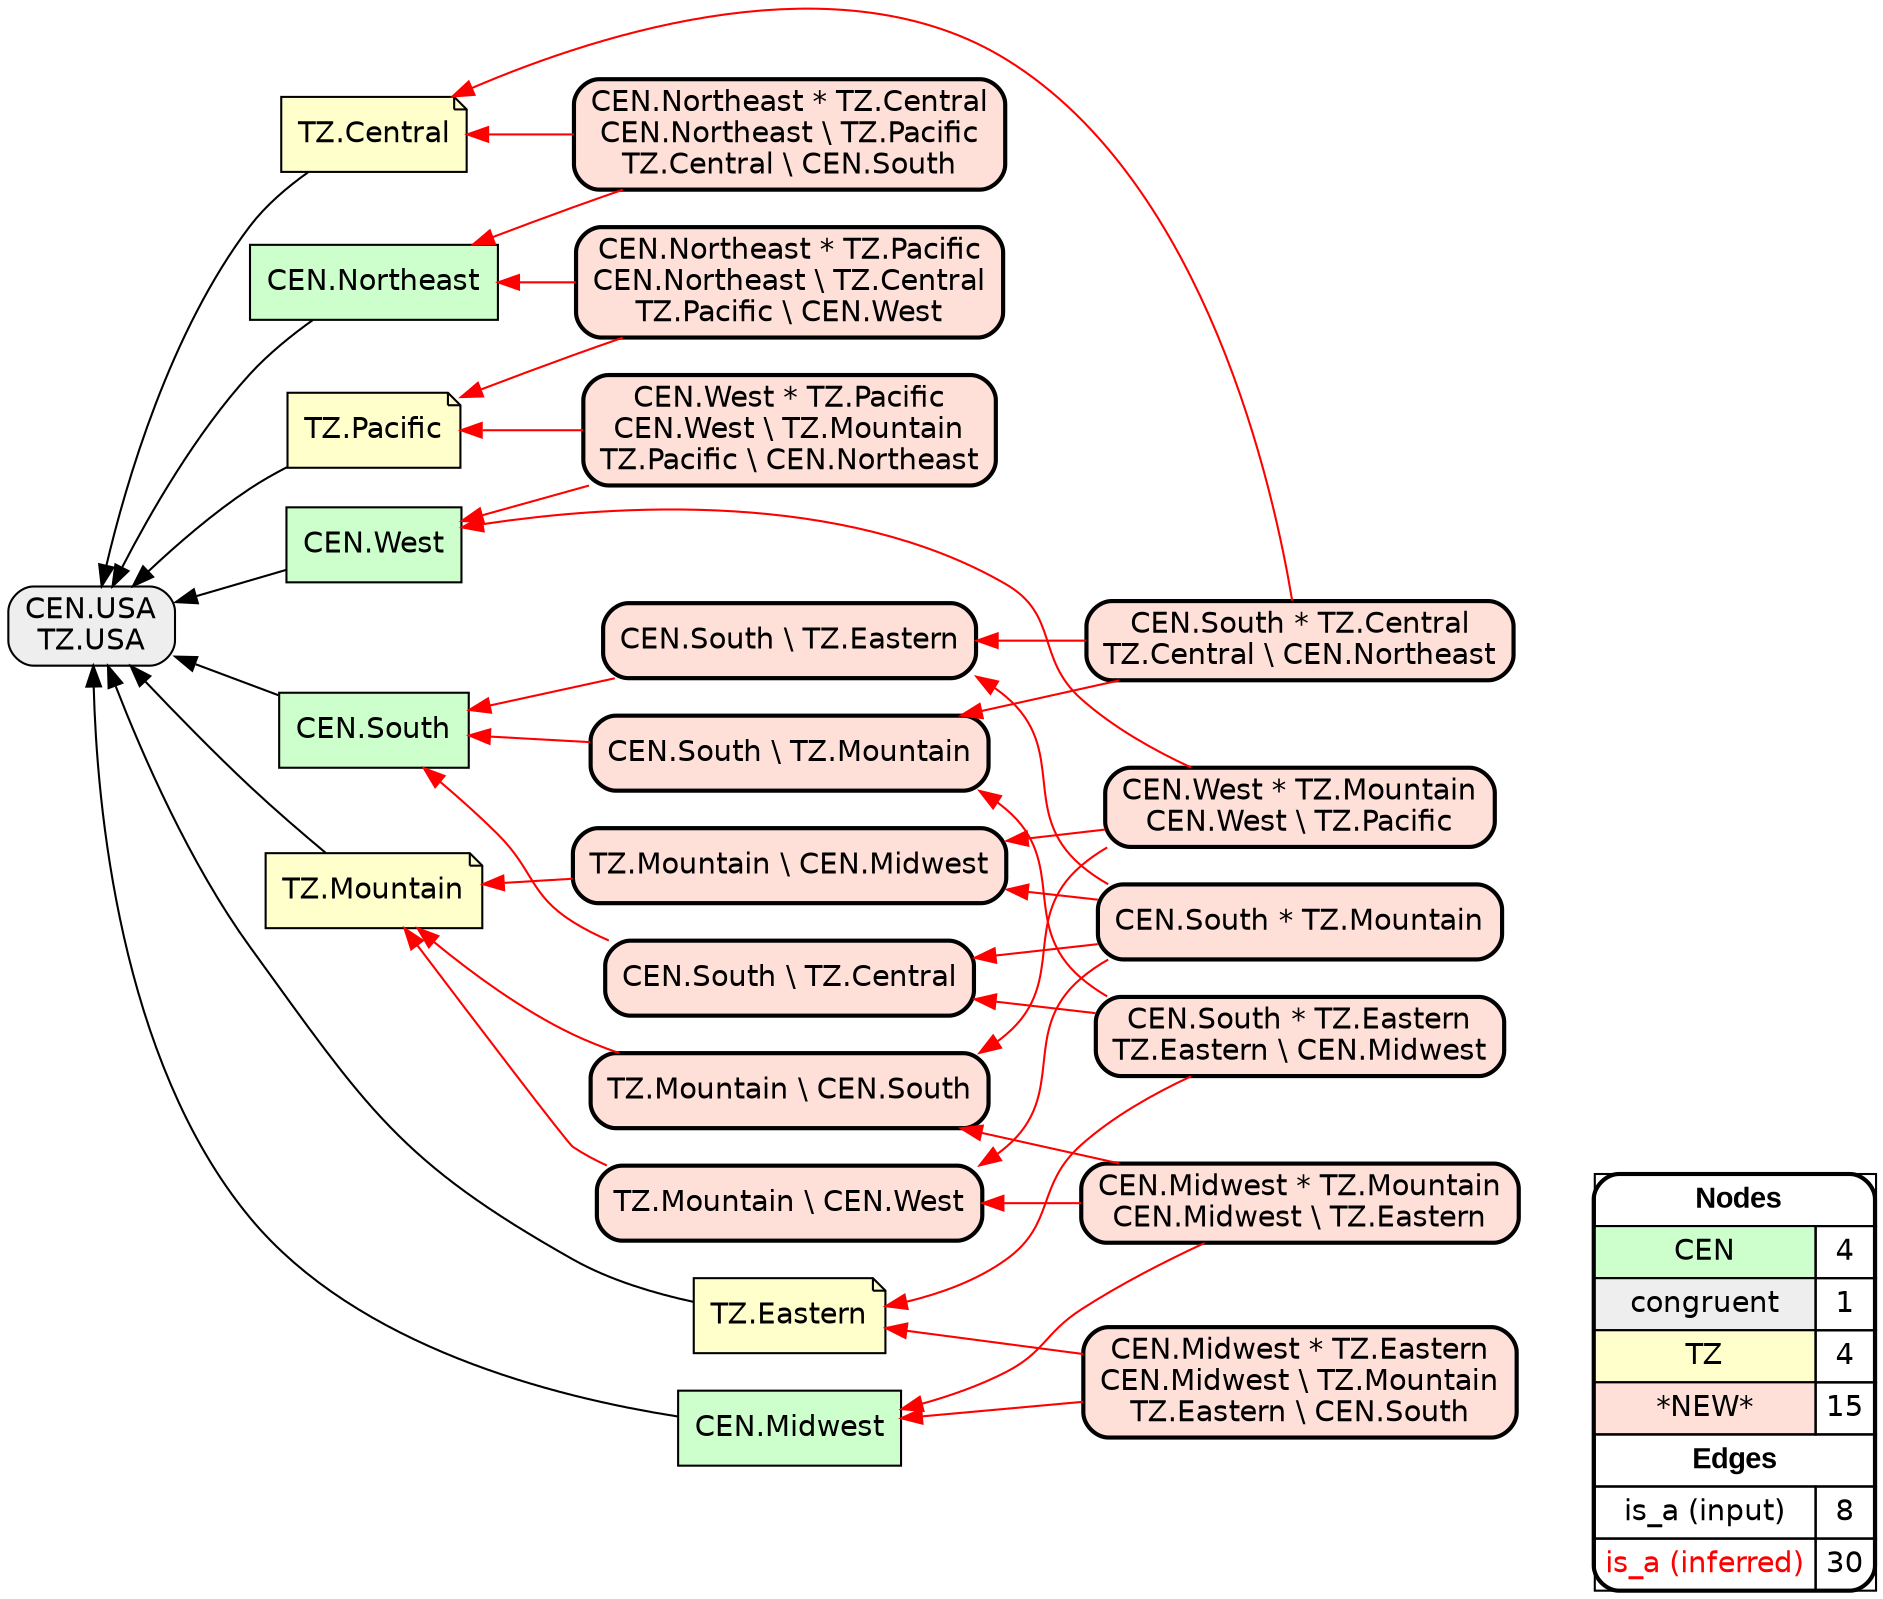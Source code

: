 digraph{
rankdir=RL
node[shape=box style=filled fillcolor="#CCFFCC" fontname="helvetica"] 
"CEN.Midwest"
"CEN.West"
"CEN.Northeast"
"CEN.South"
node[shape=box style="filled,rounded" fillcolor="#EEEEEE" fontname="helvetica"] 
"CEN.USA\nTZ.USA"
node[shape=note style=filled fillcolor="#FFFFCC" fontname="helvetica"] 
"TZ.Eastern"
"TZ.Pacific"
"TZ.Central"
"TZ.Mountain"
node[shape=box style="filled,rounded,bold" fillcolor="#FFE0D8" fontname="helvetica"] 
"CEN.South * TZ.Eastern\nTZ.Eastern \\ CEN.Midwest"
"CEN.Northeast * TZ.Central\nCEN.Northeast \\ TZ.Pacific\nTZ.Central \\ CEN.South"
"TZ.Mountain \\ CEN.West"
"CEN.West * TZ.Pacific\nCEN.West \\ TZ.Mountain\nTZ.Pacific \\ CEN.Northeast"
"CEN.West * TZ.Mountain\nCEN.West \\ TZ.Pacific"
"CEN.Midwest * TZ.Mountain\nCEN.Midwest \\ TZ.Eastern"
"TZ.Mountain \\ CEN.Midwest"
"CEN.Midwest * TZ.Eastern\nCEN.Midwest \\ TZ.Mountain\nTZ.Eastern \\ CEN.South"
"CEN.South \\ TZ.Mountain"
"CEN.South \\ TZ.Eastern"
"CEN.Northeast * TZ.Pacific\nCEN.Northeast \\ TZ.Central\nTZ.Pacific \\ CEN.West"
"CEN.South * TZ.Central\nTZ.Central \\ CEN.Northeast"
"CEN.South * TZ.Mountain"
"TZ.Mountain \\ CEN.South"
"CEN.South \\ TZ.Central"
edge[arrowhead=normal style=dotted color="#000000" constraint=true penwidth=1]
edge[arrowhead=normal style=solid color="#000000" constraint=true penwidth=1]
"CEN.South" -> "CEN.USA\nTZ.USA"
"TZ.Central" -> "CEN.USA\nTZ.USA"
"TZ.Pacific" -> "CEN.USA\nTZ.USA"
"TZ.Mountain" -> "CEN.USA\nTZ.USA"
"CEN.Midwest" -> "CEN.USA\nTZ.USA"
"TZ.Eastern" -> "CEN.USA\nTZ.USA"
"CEN.West" -> "CEN.USA\nTZ.USA"
"CEN.Northeast" -> "CEN.USA\nTZ.USA"
edge[arrowhead=normal style=solid color="#FF0000" constraint=true penwidth=1]
"CEN.West * TZ.Pacific\nCEN.West \\ TZ.Mountain\nTZ.Pacific \\ CEN.Northeast" -> "CEN.West"
"CEN.Northeast * TZ.Pacific\nCEN.Northeast \\ TZ.Central\nTZ.Pacific \\ CEN.West" -> "CEN.Northeast"
"CEN.Midwest * TZ.Mountain\nCEN.Midwest \\ TZ.Eastern" -> "TZ.Mountain \\ CEN.South"
"CEN.West * TZ.Mountain\nCEN.West \\ TZ.Pacific" -> "TZ.Mountain \\ CEN.Midwest"
"CEN.West * TZ.Mountain\nCEN.West \\ TZ.Pacific" -> "TZ.Mountain \\ CEN.South"
"CEN.Northeast * TZ.Central\nCEN.Northeast \\ TZ.Pacific\nTZ.Central \\ CEN.South" -> "TZ.Central"
"CEN.South * TZ.Eastern\nTZ.Eastern \\ CEN.Midwest" -> "TZ.Eastern"
"TZ.Mountain \\ CEN.South" -> "TZ.Mountain"
"CEN.West * TZ.Mountain\nCEN.West \\ TZ.Pacific" -> "CEN.West"
"CEN.South \\ TZ.Central" -> "CEN.South"
"CEN.South * TZ.Central\nTZ.Central \\ CEN.Northeast" -> "CEN.South \\ TZ.Eastern"
"CEN.West * TZ.Pacific\nCEN.West \\ TZ.Mountain\nTZ.Pacific \\ CEN.Northeast" -> "TZ.Pacific"
"CEN.South \\ TZ.Mountain" -> "CEN.South"
"TZ.Mountain \\ CEN.Midwest" -> "TZ.Mountain"
"CEN.Midwest * TZ.Eastern\nCEN.Midwest \\ TZ.Mountain\nTZ.Eastern \\ CEN.South" -> "CEN.Midwest"
"CEN.Midwest * TZ.Mountain\nCEN.Midwest \\ TZ.Eastern" -> "CEN.Midwest"
"CEN.Northeast * TZ.Pacific\nCEN.Northeast \\ TZ.Central\nTZ.Pacific \\ CEN.West" -> "TZ.Pacific"
"CEN.South * TZ.Mountain" -> "TZ.Mountain \\ CEN.Midwest"
"CEN.Midwest * TZ.Eastern\nCEN.Midwest \\ TZ.Mountain\nTZ.Eastern \\ CEN.South" -> "TZ.Eastern"
"CEN.Midwest * TZ.Mountain\nCEN.Midwest \\ TZ.Eastern" -> "TZ.Mountain \\ CEN.West"
"CEN.South * TZ.Mountain" -> "TZ.Mountain \\ CEN.West"
"CEN.South * TZ.Central\nTZ.Central \\ CEN.Northeast" -> "CEN.South \\ TZ.Mountain"
"CEN.Northeast * TZ.Central\nCEN.Northeast \\ TZ.Pacific\nTZ.Central \\ CEN.South" -> "CEN.Northeast"
"CEN.South * TZ.Eastern\nTZ.Eastern \\ CEN.Midwest" -> "CEN.South \\ TZ.Central"
"CEN.South * TZ.Mountain" -> "CEN.South \\ TZ.Central"
"CEN.South \\ TZ.Eastern" -> "CEN.South"
"CEN.South * TZ.Eastern\nTZ.Eastern \\ CEN.Midwest" -> "CEN.South \\ TZ.Mountain"
"CEN.South * TZ.Central\nTZ.Central \\ CEN.Northeast" -> "TZ.Central"
"TZ.Mountain \\ CEN.West" -> "TZ.Mountain"
"CEN.South * TZ.Mountain" -> "CEN.South \\ TZ.Eastern"
node[shape=box] 
{rank=source Legend [fillcolor= white margin=0 label=< 
 <TABLE BORDER="0" CELLBORDER="1" CELLSPACING="0" CELLPADDING="4"> 
<TR> <TD COLSPAN="2"><font face="Arial Black"> Nodes</font></TD> </TR> 
<TR> 
 <TD bgcolor="#CCFFCC" fontname="helvetica">CEN</TD> 
 <TD>4</TD> 
 </TR> 
<TR> 
 <TD bgcolor="#EEEEEE" fontname="helvetica">congruent</TD> 
 <TD>1</TD> 
 </TR> 
<TR> 
 <TD bgcolor="#FFFFCC" fontname="helvetica">TZ</TD> 
 <TD>4</TD> 
 </TR> 
<TR> 
 <TD bgcolor="#FFE0D8" fontname="helvetica">*NEW*</TD> 
 <TD>15</TD> 
 </TR> 
<TR> <TD COLSPAN="2"><font face = "Arial Black"> Edges </font></TD> </TR> 
<TR> 
 <TD><font color ="#000000">is_a (input)</font></TD><TD>8</TD>
</TR>
<TR> 
 <TD><font color ="#FF0000">is_a (inferred)</font></TD><TD>30</TD>
</TR>
</TABLE> 
 >] } 
}